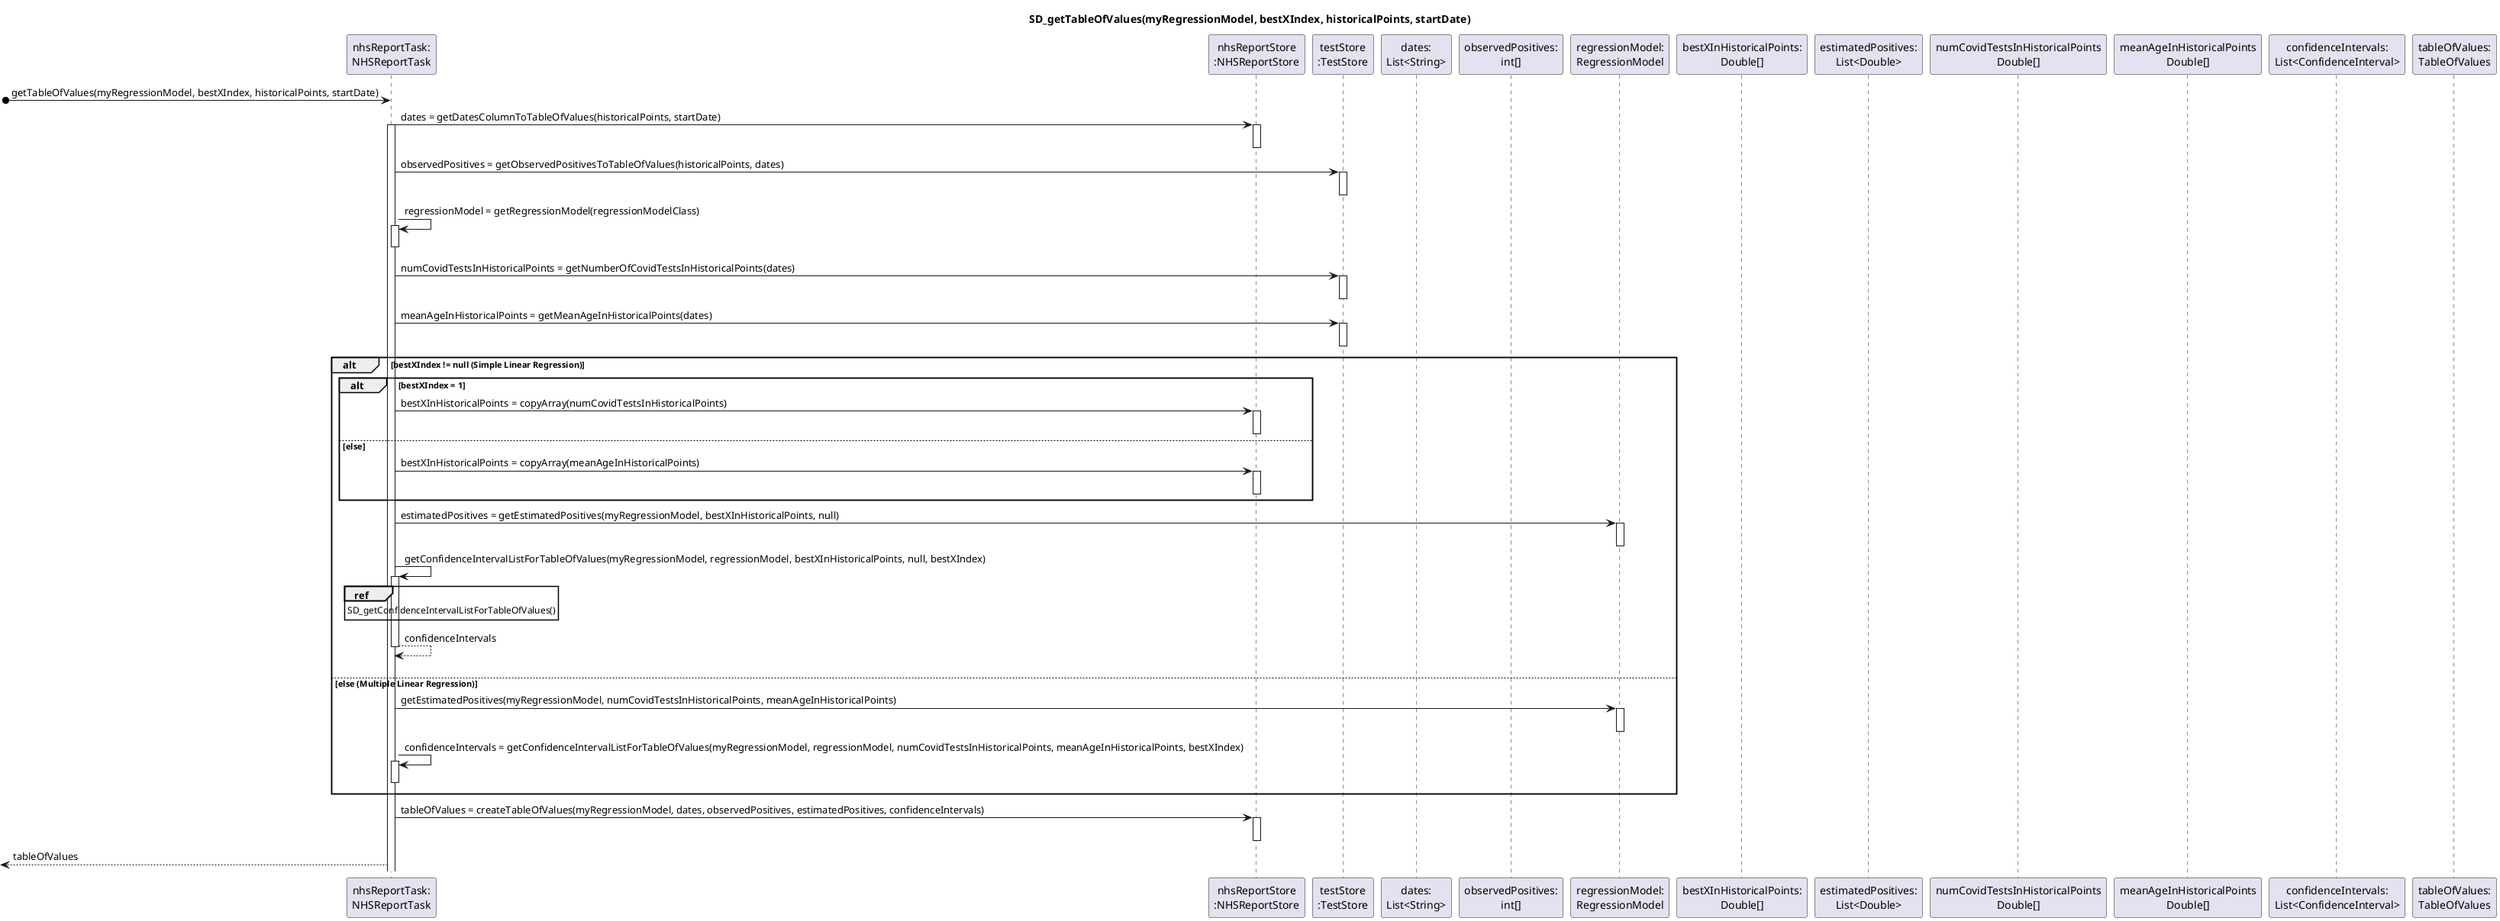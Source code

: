 @startuml

title SD_getTableOfValues(myRegressionModel, bestXIndex, historicalPoints, startDate)

participant "nhsReportTask:\nNHSReportTask" as TASK
participant "nhsReportStore\n:NHSReportStore" as NHS_REPORT_STORE
participant "testStore\n:TestStore" as TEST_STORE
participant "dates:\nList<String>" as DATES
participant "observedPositives:\nint[]" as OBSERVED_POSITIVES
participant "regressionModel:\nRegressionModel" as REGRESSION_MODEL
participant "bestXInHistoricalPoints:\nDouble[]" as BEST_X_HISTORICAL_POINTS
participant "estimatedPositives:\nList<Double>" as ESTIMATED_POSITIVES
participant "numCovidTestsInHistoricalPoints\nDouble[]" as COVID_TESTS_HISTORICAL_POINTS
participant "meanAgeInHistoricalPoints\nDouble[]" as MEAN_AGE_HISTORICAL_POINTS
participant "confidenceIntervals:\nList<ConfidenceInterval>" as CONFIDENCE_INTERVALS
participant "tableOfValues:\nTableOfValues" as TABLE_OF_VALUES

[o-> TASK : getTableOfValues(myRegressionModel, bestXIndex, historicalPoints, startDate)

TASK -> NHS_REPORT_STORE : dates = getDatesColumnToTableOfValues(historicalPoints, startDate)
activate TASK
activate NHS_REPORT_STORE
deactivate NHS_REPORT_STORE

TASK -> TEST_STORE : observedPositives = getObservedPositivesToTableOfValues(historicalPoints, dates)
activate TEST_STORE
deactivate TEST_STORE

TASK -> TASK : regressionModel = getRegressionModel(regressionModelClass)
activate TASK
deactivate TASK

TASK -> TEST_STORE : numCovidTestsInHistoricalPoints = getNumberOfCovidTestsInHistoricalPoints(dates)
activate TEST_STORE
deactivate TEST_STORE

TASK -> TEST_STORE : meanAgeInHistoricalPoints = getMeanAgeInHistoricalPoints(dates)
activate TEST_STORE
deactivate TEST_STORE

alt bestXIndex != null (Simple Linear Regression)
alt bestXIndex = 1
TASK -> NHS_REPORT_STORE : bestXInHistoricalPoints = copyArray(numCovidTestsInHistoricalPoints)
activate NHS_REPORT_STORE
deactivate NHS_REPORT_STORE
else else
TASK -> NHS_REPORT_STORE : bestXInHistoricalPoints = copyArray(meanAgeInHistoricalPoints)
activate NHS_REPORT_STORE
deactivate NHS_REPORT_STORE
end
TASK -> REGRESSION_MODEL : estimatedPositives = getEstimatedPositives(myRegressionModel, bestXInHistoricalPoints, null)
activate REGRESSION_MODEL
deactivate REGRESSION_MODEL
TASK -> TASK : getConfidenceIntervalListForTableOfValues(myRegressionModel, regressionModel, bestXInHistoricalPoints, null, bestXIndex)
activate TASK
ref over TASK
SD_getConfidenceIntervalListForTableOfValues()
end
TASK --> TASK : confidenceIntervals
deactivate TASK
|||
else else (Multiple Linear Regression)
TASK -> REGRESSION_MODEL : getEstimatedPositives(myRegressionModel, numCovidTestsInHistoricalPoints, meanAgeInHistoricalPoints)
activate REGRESSION_MODEL
deactivate REGRESSION_MODEL
TASK -> TASK : confidenceIntervals = getConfidenceIntervalListForTableOfValues(myRegressionModel, regressionModel, numCovidTestsInHistoricalPoints, meanAgeInHistoricalPoints, bestXIndex)
activate TASK
deactivate TASK
end

TASK -> NHS_REPORT_STORE : tableOfValues = createTableOfValues(myRegressionModel, dates, observedPositives, estimatedPositives, confidenceIntervals)
activate NHS_REPORT_STORE
deactivate NHS_REPORT_STORE

[<-- TASK : tableOfValues




@enduml